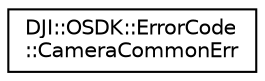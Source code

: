 digraph "Graphical Class Hierarchy"
{
 // INTERACTIVE_SVG=YES
 // LATEX_PDF_SIZE
  edge [fontname="Helvetica",fontsize="10",labelfontname="Helvetica",labelfontsize="10"];
  node [fontname="Helvetica",fontsize="10",shape=record];
  rankdir="LR";
  Node0 [label="DJI::OSDK::ErrorCode\l::CameraCommonErr",height=0.2,width=0.4,color="black", fillcolor="white", style="filled",URL="$classDJI_1_1OSDK_1_1ErrorCode_1_1CameraCommonErr.html",tooltip="camera api error code"];
}

